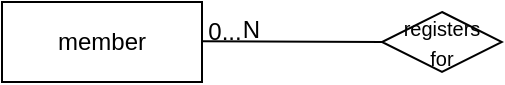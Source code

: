 <mxfile version="16.5.3" type="github">
  <diagram id="R2lEEEUBdFMjLlhIrx00" name="Page-1">
    <mxGraphModel dx="845" dy="550" grid="1" gridSize="10" guides="1" tooltips="1" connect="1" arrows="1" fold="1" page="1" pageScale="1" pageWidth="850" pageHeight="1100" math="0" shadow="0" extFonts="Permanent Marker^https://fonts.googleapis.com/css?family=Permanent+Marker">
      <root>
        <mxCell id="0" />
        <mxCell id="1" parent="0" />
        <mxCell id="96kQTQZCwIRgIAH9to5d-1" value="member" style="rounded=0;whiteSpace=wrap;html=1;" vertex="1" parent="1">
          <mxGeometry x="40" y="80" width="100" height="40" as="geometry" />
        </mxCell>
        <mxCell id="96kQTQZCwIRgIAH9to5d-5" value="" style="endArrow=none;html=1;rounded=0;entryX=0;entryY=0.5;entryDx=0;entryDy=0;" edge="1" parent="1" target="96kQTQZCwIRgIAH9to5d-9">
          <mxGeometry relative="1" as="geometry">
            <mxPoint x="140" y="99.57" as="sourcePoint" />
            <mxPoint x="260" y="99.57" as="targetPoint" />
          </mxGeometry>
        </mxCell>
        <mxCell id="96kQTQZCwIRgIAH9to5d-6" value="N" style="resizable=0;html=1;align=right;verticalAlign=bottom;" connectable="0" vertex="1" parent="96kQTQZCwIRgIAH9to5d-5">
          <mxGeometry x="1" relative="1" as="geometry">
            <mxPoint x="-60" y="3" as="offset" />
          </mxGeometry>
        </mxCell>
        <mxCell id="96kQTQZCwIRgIAH9to5d-7" value="0..." style="text;html=1;align=center;verticalAlign=middle;resizable=0;points=[];autosize=1;strokeColor=none;fillColor=none;" vertex="1" parent="1">
          <mxGeometry x="136" y="85" width="30" height="20" as="geometry" />
        </mxCell>
        <mxCell id="96kQTQZCwIRgIAH9to5d-9" value="&lt;font style=&quot;font-size: 10px&quot;&gt;registers&lt;br&gt;&amp;nbsp;for&amp;nbsp;&lt;/font&gt;" style="shape=rhombus;perimeter=rhombusPerimeter;whiteSpace=wrap;html=1;align=center;" vertex="1" parent="1">
          <mxGeometry x="230" y="85" width="60" height="30" as="geometry" />
        </mxCell>
      </root>
    </mxGraphModel>
  </diagram>
</mxfile>

